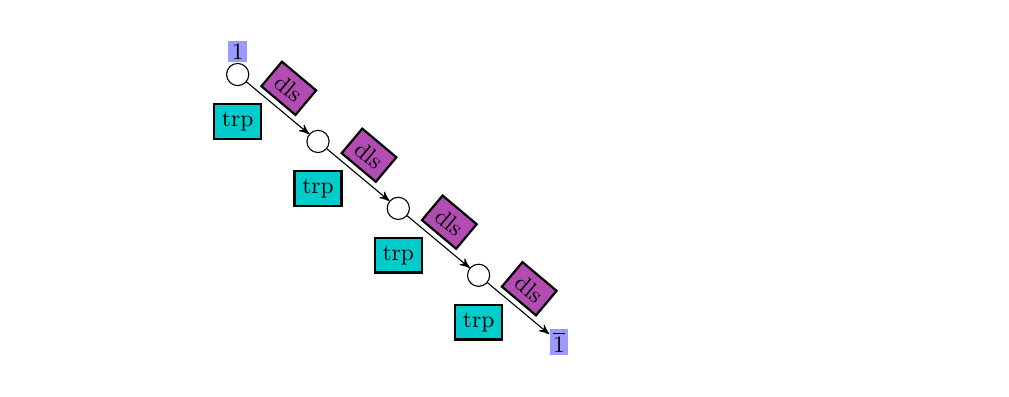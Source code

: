 \usetikzlibrary{arrows,fit}
\begin{tikzpicture}
[
	scale=0.85,
	transform shape
%	edge from parent/.style={draw,->,>=stealth'}
]

\path[use as bounding box] (-30mm,7mm) rectangle (111mm,-44mm);

\definecolor{ref1col}{rgb}{0.6,0.6,1.0}
\definecolor{ref2col}{rgb}{1.0,0.7,0.7}
\definecolor{ref3col}{rgb}{0.3,1.0,0.3}
\definecolor{ref4col}{rgb}{1.0,0.3,1.0}
\definecolor{trpcol}{rgb}{0.0,0.8, 0.8}
\definecolor{dlscol}{rgb}{0.7,0.3,0.7}

\tikzstyle{state}=[draw,circle]
\tikzstyle{trans}=[draw,->,>=stealth']
\tikzstyle{abstr}=[draw,dotted,thick]
\tikzstyle{ref}=[rectangle,inner sep=0.5mm]
\tikzstyle{sepline}=[draw=black!40,thick,dashdotted]
\tikzstyle{trpbox}=[thick,draw=black,fill=trpcol]
\tikzstyle{dlsbox}=[above,yshift=1mm,thick,draw=black,fill=dlscol]

% Automaton 1
\node[state] (q1) at (0mm,0mm) {};
\node[] (r4) [below of=q1] {};
\node[node distance=6mm] (r5) [right of=r4] {};
\node[state,node distance=6mm] (r2) [right of=r5] {};

\draw (q1) edge[trans] node[dlsbox,rotate=-40] {dls} (r2);

\node[trpbox,below of=q1,yshift=3mm]  {trp};

\node[anchor=south,ref,fill=ref1col] at (q1.north) {1};

% Automaton 2
\node[] (br4) [below of=r2] {};
\node[] (br5) [node distance=6mm,right of=br4] {};
\node[state] (br2) [node distance=6mm,right of=br5] {};

\draw (r2) edge[trans] node[dlsbox,rotate=-40] {dls} (br2);

\node[trpbox,below of=r2,yshift=3mm]  {trp};

% Automaton 3
\node[] (cr4) [below of=br2] {};
\node[] (cr5) [node distance=6mm,right of=cr4] {};
\node[state] (cr2) [node distance=6mm,right of=cr5] {};

\draw (br2) edge[trans] node[dlsbox,rotate=-40] {dls} (cr2);

\node[trpbox,below of=br2,yshift=3mm]  {trp};


% Automaton 4
\node[] (dr4) [below of=cr2] {};
\node[] (dr5) [node distance=6mm,right of=dr4] {};
\node[ref,fill=ref1col] (dr2) [node distance=6mm,right of=dr5] {$\overline{1}$};

\draw (cr2) edge[trans] node[dlsbox,rotate=-40] {dls} (dr2);

\node[trpbox,below of=cr2,yshift=3mm]  {trp};

\end{tikzpicture}